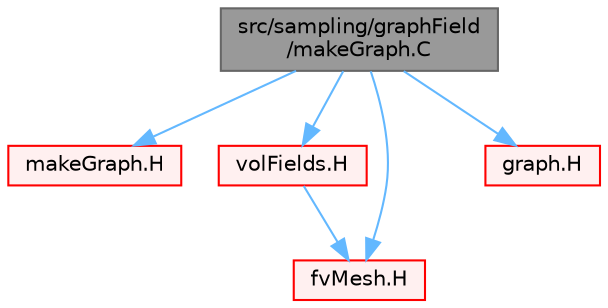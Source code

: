 digraph "src/sampling/graphField/makeGraph.C"
{
 // LATEX_PDF_SIZE
  bgcolor="transparent";
  edge [fontname=Helvetica,fontsize=10,labelfontname=Helvetica,labelfontsize=10];
  node [fontname=Helvetica,fontsize=10,shape=box,height=0.2,width=0.4];
  Node1 [id="Node000001",label="src/sampling/graphField\l/makeGraph.C",height=0.2,width=0.4,color="gray40", fillcolor="grey60", style="filled", fontcolor="black",tooltip="Write a graph file for a field given the data point locations field, the field of interest and the na..."];
  Node1 -> Node2 [id="edge1_Node000001_Node000002",color="steelblue1",style="solid",tooltip=" "];
  Node2 [id="Node000002",label="makeGraph.H",height=0.2,width=0.4,color="red", fillcolor="#FFF0F0", style="filled",URL="$makeGraph_8H.html",tooltip=" "];
  Node1 -> Node130 [id="edge2_Node000001_Node000130",color="steelblue1",style="solid",tooltip=" "];
  Node130 [id="Node000130",label="volFields.H",height=0.2,width=0.4,color="red", fillcolor="#FFF0F0", style="filled",URL="$volFields_8H.html",tooltip=" "];
  Node130 -> Node267 [id="edge3_Node000130_Node000267",color="steelblue1",style="solid",tooltip=" "];
  Node267 [id="Node000267",label="fvMesh.H",height=0.2,width=0.4,color="red", fillcolor="#FFF0F0", style="filled",URL="$fvMesh_8H.html",tooltip=" "];
  Node1 -> Node267 [id="edge4_Node000001_Node000267",color="steelblue1",style="solid",tooltip=" "];
  Node1 -> Node380 [id="edge5_Node000001_Node000380",color="steelblue1",style="solid",tooltip=" "];
  Node380 [id="Node000380",label="graph.H",height=0.2,width=0.4,color="red", fillcolor="#FFF0F0", style="filled",URL="$graph_8H.html",tooltip=" "];
}
